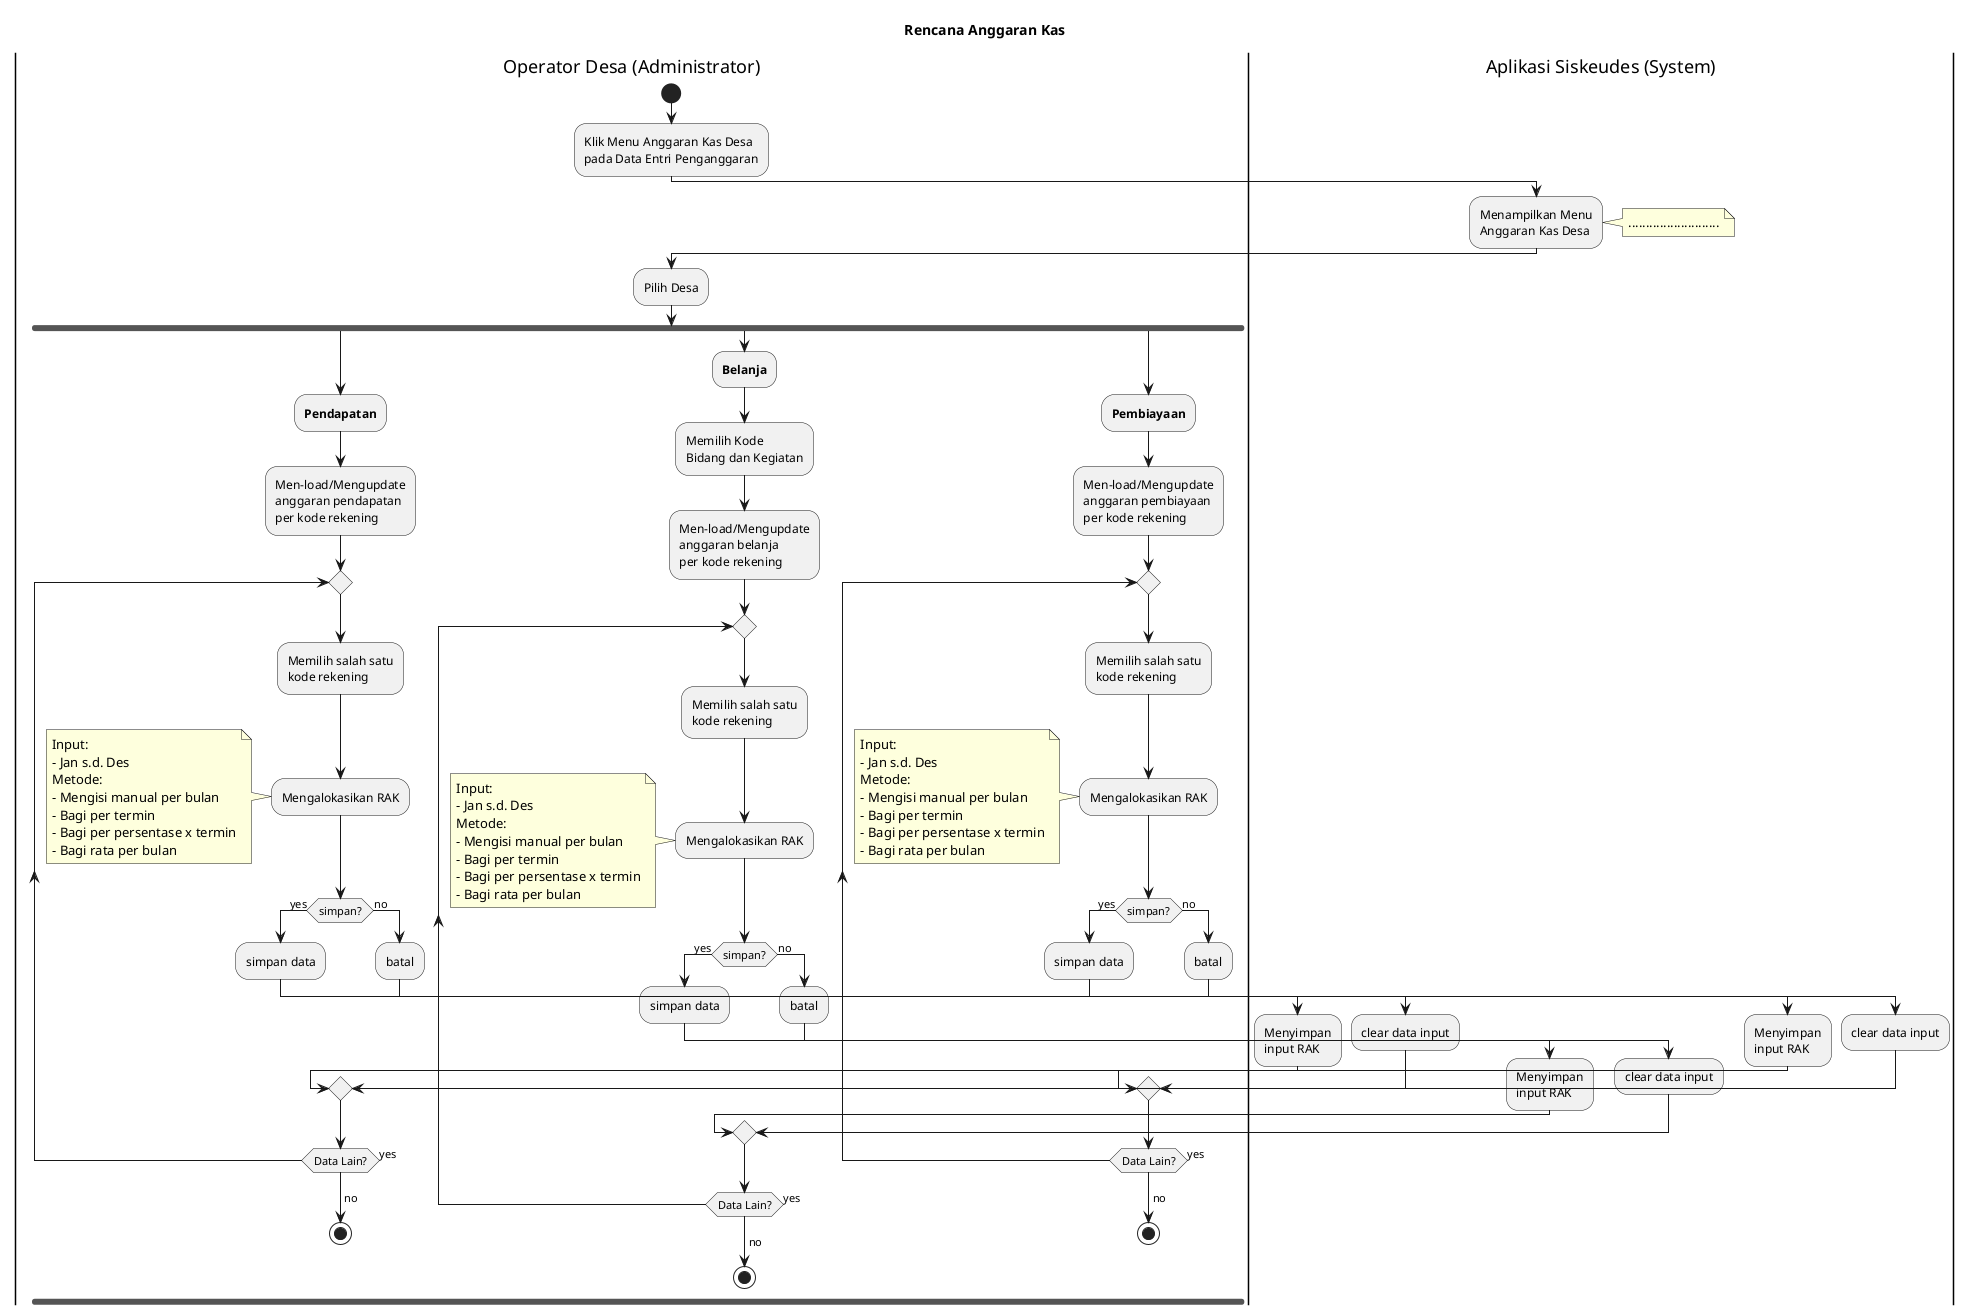 @startuml
title "Rencana Anggaran Kas"
|Operator Desa (Administrator)|
start
:Klik Menu Anggaran Kas Desa
pada Data Entri Penganggaran;
|Aplikasi Siskeudes (System)|
:Menampilkan Menu
Anggaran Kas Desa;
note right
    ..........................
end note
|Operator Desa (Administrator)|
:Pilih Desa;
fork
    :**Pendapatan**;
    :Men-load/Mengupdate
    anggaran pendapatan
    per kode rekening;
    repeat
        :Memilih salah satu
        kode rekening;
        :Mengalokasikan RAK;
        note left
            Input:
            - Jan s.d. Des
            Metode:
            - Mengisi manual per bulan
            - Bagi per termin
            - Bagi per persentase x termin
            - Bagi rata per bulan
        end note
        if (simpan?) then (yes)
            :simpan data;
            |Aplikasi Siskeudes (System)|
            :Menyimpan
            input RAK;
        else (no)
            |Operator Desa (Administrator)|
            :batal;
            |Aplikasi Siskeudes (System)|
            :clear data input;
        endif
        |Operator Desa (Administrator)|
    repeat while (Data Lain?) is (yes)
    ->no;
    stop
fork again
    :**Belanja**;
    :Memilih Kode 
    Bidang dan Kegiatan;
    :Men-load/Mengupdate
    anggaran belanja
    per kode rekening;
    repeat
        :Memilih salah satu
        kode rekening;
        :Mengalokasikan RAK;
        note left
            Input:
            - Jan s.d. Des
            Metode:
            - Mengisi manual per bulan
            - Bagi per termin
            - Bagi per persentase x termin
            - Bagi rata per bulan
        end note
        if (simpan?) then (yes)
            :simpan data;
            |Aplikasi Siskeudes (System)|
            :Menyimpan
            input RAK;
        else (no)
            |Operator Desa (Administrator)|
            :batal;
            |Aplikasi Siskeudes (System)|
            :clear data input;
        endif
        |Operator Desa (Administrator)|
    repeat while (Data Lain?) is (yes)
    ->no;
    stop
fork again
    :**Pembiayaan**;
    :Men-load/Mengupdate
    anggaran pembiayaan
    per kode rekening;
    repeat
        :Memilih salah satu
        kode rekening;
        :Mengalokasikan RAK;
        note left
            Input:
            - Jan s.d. Des
            Metode:
            - Mengisi manual per bulan
            - Bagi per termin
            - Bagi per persentase x termin
            - Bagi rata per bulan
        end note
        if (simpan?) then (yes)
            :simpan data;
            |Aplikasi Siskeudes (System)|
            :Menyimpan
            input RAK;
        else (no)
            |Operator Desa (Administrator)|
            :batal;
            |Aplikasi Siskeudes (System)|
            :clear data input;
        endif
        |Operator Desa (Administrator)|
    repeat while (Data Lain?) is (yes)
    ->no;
    stop
    @enduml